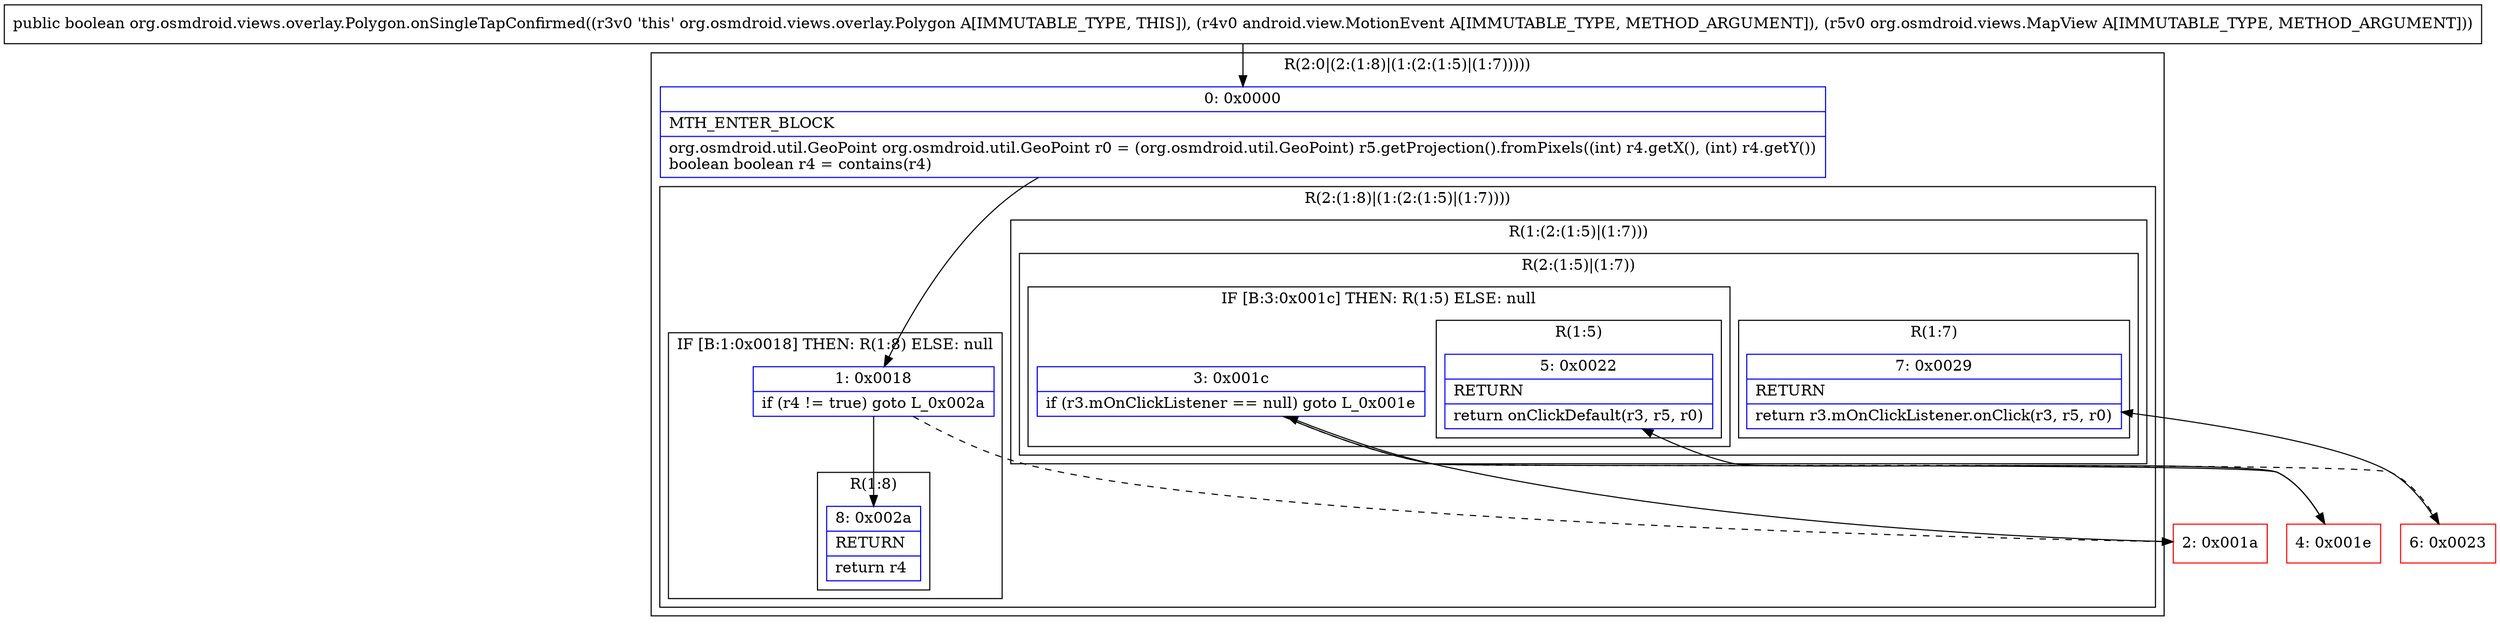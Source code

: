 digraph "CFG fororg.osmdroid.views.overlay.Polygon.onSingleTapConfirmed(Landroid\/view\/MotionEvent;Lorg\/osmdroid\/views\/MapView;)Z" {
subgraph cluster_Region_132555292 {
label = "R(2:0|(2:(1:8)|(1:(2:(1:5)|(1:7)))))";
node [shape=record,color=blue];
Node_0 [shape=record,label="{0\:\ 0x0000|MTH_ENTER_BLOCK\l|org.osmdroid.util.GeoPoint org.osmdroid.util.GeoPoint r0 = (org.osmdroid.util.GeoPoint) r5.getProjection().fromPixels((int) r4.getX(), (int) r4.getY())\lboolean boolean r4 = contains(r4)\l}"];
subgraph cluster_Region_1877509316 {
label = "R(2:(1:8)|(1:(2:(1:5)|(1:7))))";
node [shape=record,color=blue];
subgraph cluster_IfRegion_1192812741 {
label = "IF [B:1:0x0018] THEN: R(1:8) ELSE: null";
node [shape=record,color=blue];
Node_1 [shape=record,label="{1\:\ 0x0018|if (r4 != true) goto L_0x002a\l}"];
subgraph cluster_Region_1977371768 {
label = "R(1:8)";
node [shape=record,color=blue];
Node_8 [shape=record,label="{8\:\ 0x002a|RETURN\l|return r4\l}"];
}
}
subgraph cluster_Region_1869869960 {
label = "R(1:(2:(1:5)|(1:7)))";
node [shape=record,color=blue];
subgraph cluster_Region_327401926 {
label = "R(2:(1:5)|(1:7))";
node [shape=record,color=blue];
subgraph cluster_IfRegion_707175642 {
label = "IF [B:3:0x001c] THEN: R(1:5) ELSE: null";
node [shape=record,color=blue];
Node_3 [shape=record,label="{3\:\ 0x001c|if (r3.mOnClickListener == null) goto L_0x001e\l}"];
subgraph cluster_Region_1332452409 {
label = "R(1:5)";
node [shape=record,color=blue];
Node_5 [shape=record,label="{5\:\ 0x0022|RETURN\l|return onClickDefault(r3, r5, r0)\l}"];
}
}
subgraph cluster_Region_2111681196 {
label = "R(1:7)";
node [shape=record,color=blue];
Node_7 [shape=record,label="{7\:\ 0x0029|RETURN\l|return r3.mOnClickListener.onClick(r3, r5, r0)\l}"];
}
}
}
}
}
Node_2 [shape=record,color=red,label="{2\:\ 0x001a}"];
Node_4 [shape=record,color=red,label="{4\:\ 0x001e}"];
Node_6 [shape=record,color=red,label="{6\:\ 0x0023}"];
MethodNode[shape=record,label="{public boolean org.osmdroid.views.overlay.Polygon.onSingleTapConfirmed((r3v0 'this' org.osmdroid.views.overlay.Polygon A[IMMUTABLE_TYPE, THIS]), (r4v0 android.view.MotionEvent A[IMMUTABLE_TYPE, METHOD_ARGUMENT]), (r5v0 org.osmdroid.views.MapView A[IMMUTABLE_TYPE, METHOD_ARGUMENT])) }"];
MethodNode -> Node_0;
Node_0 -> Node_1;
Node_1 -> Node_2[style=dashed];
Node_1 -> Node_8;
Node_3 -> Node_4;
Node_3 -> Node_6[style=dashed];
Node_2 -> Node_3;
Node_4 -> Node_5;
Node_6 -> Node_7;
}

